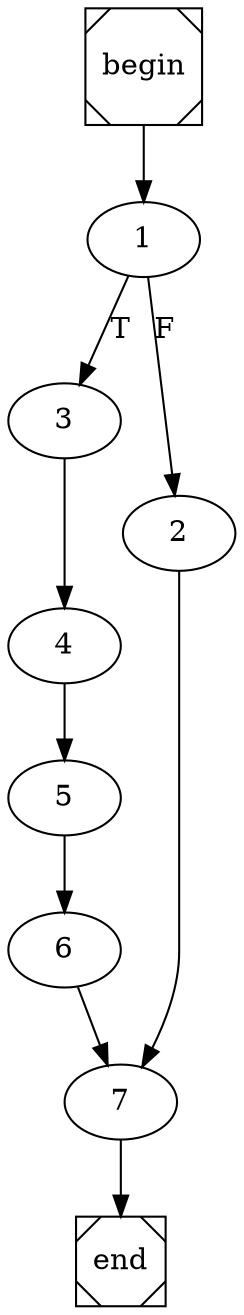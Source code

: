 digraph cfg {
	begin [shape=Msquare];
	end [shape=Msquare];
	begin -> 1;	1 -> 3[label=T];	1 -> 2[label=F];	2 -> 7;	3 -> 4;	4 -> 5;	5 -> 6;	6 -> 7;	7 -> end;}
